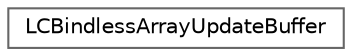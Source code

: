 digraph "类继承关系图"
{
 // LATEX_PDF_SIZE
  bgcolor="transparent";
  edge [fontname=Helvetica,fontsize=10,labelfontname=Helvetica,labelfontsize=10];
  node [fontname=Helvetica,fontsize=10,shape=box,height=0.2,width=0.4];
  rankdir="LR";
  Node0 [id="Node000000",label="LCBindlessArrayUpdateBuffer",height=0.2,width=0.4,color="grey40", fillcolor="white", style="filled",URL="$struct_l_c_bindless_array_update_buffer.html",tooltip=" "];
}
